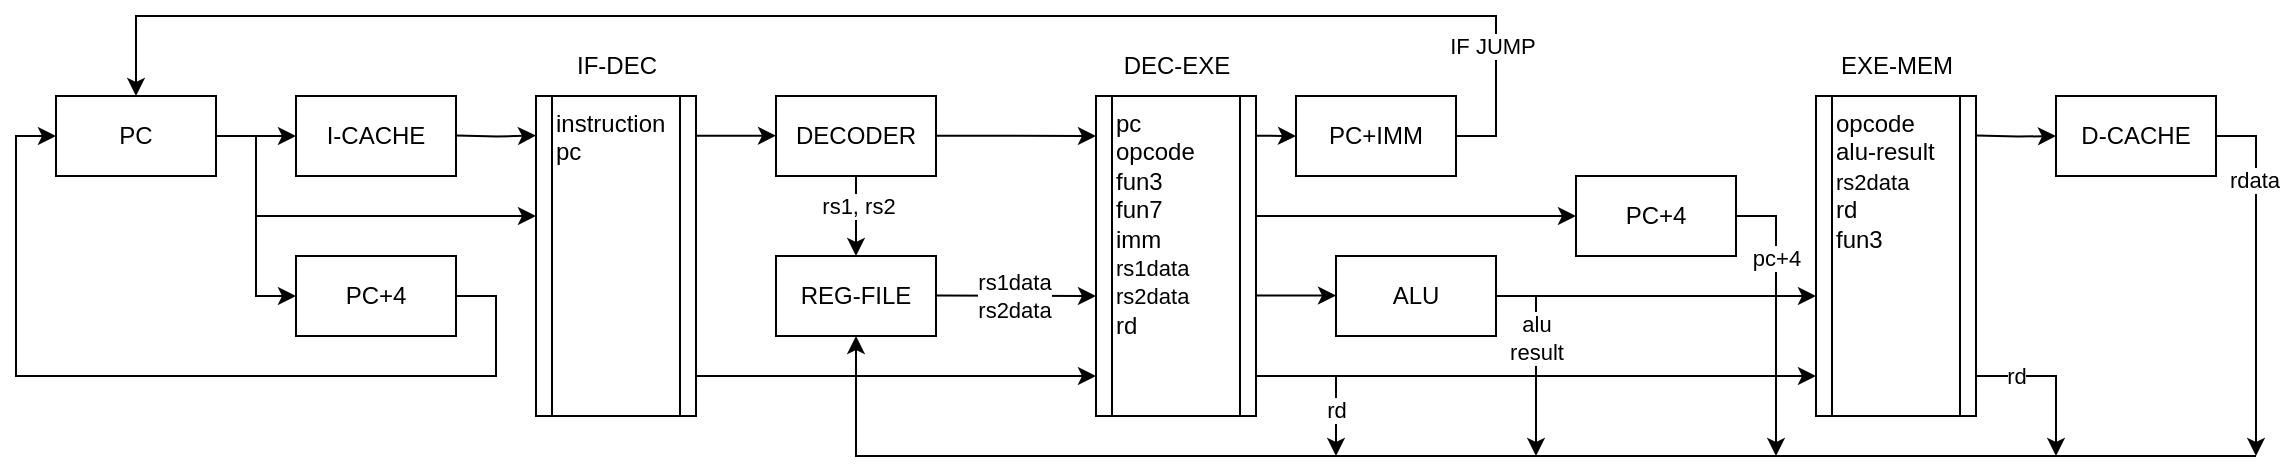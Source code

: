 <mxfile version="26.0.16">
  <diagram name="Page-1" id="komy5vae4DG8PTjbOASb">
    <mxGraphModel dx="648" dy="355" grid="1" gridSize="10" guides="1" tooltips="1" connect="1" arrows="1" fold="1" page="1" pageScale="1" pageWidth="1100" pageHeight="850" math="0" shadow="0">
      <root>
        <mxCell id="0" />
        <mxCell id="1" parent="0" />
        <mxCell id="ewME9GzvEeTOoPMvBvQr-2" style="edgeStyle=orthogonalEdgeStyle;rounded=0;orthogonalLoop=1;jettySize=auto;html=1;exitX=1;exitY=0.5;exitDx=0;exitDy=0;" parent="1" source="GSiIFtyiULH2rWyeXYVv-1" edge="1">
          <mxGeometry relative="1" as="geometry">
            <mxPoint x="360" y="220" as="targetPoint" />
          </mxGeometry>
        </mxCell>
        <mxCell id="CsjnuNUqqZVbwUetn0qW-55" style="edgeStyle=orthogonalEdgeStyle;rounded=0;orthogonalLoop=1;jettySize=auto;html=1;entryX=0;entryY=0.5;entryDx=0;entryDy=0;" parent="1" source="GSiIFtyiULH2rWyeXYVv-1" target="CsjnuNUqqZVbwUetn0qW-54" edge="1">
          <mxGeometry relative="1" as="geometry" />
        </mxCell>
        <mxCell id="GSiIFtyiULH2rWyeXYVv-1" value="PC" style="rounded=0;whiteSpace=wrap;html=1;" parent="1" vertex="1">
          <mxGeometry x="240" y="200" width="80" height="40" as="geometry" />
        </mxCell>
        <mxCell id="ewME9GzvEeTOoPMvBvQr-1" value="I-CACHE" style="rounded=0;whiteSpace=wrap;html=1;" parent="1" vertex="1">
          <mxGeometry x="360" y="200" width="80" height="40" as="geometry" />
        </mxCell>
        <mxCell id="ewME9GzvEeTOoPMvBvQr-6" value="IF-DEC" style="text;html=1;align=center;verticalAlign=middle;resizable=0;points=[];autosize=1;strokeColor=none;fillColor=none;" parent="1" vertex="1">
          <mxGeometry x="490" y="170" width="60" height="30" as="geometry" />
        </mxCell>
        <mxCell id="ewME9GzvEeTOoPMvBvQr-8" value="instruction&lt;div&gt;pc&lt;/div&gt;" style="shape=process;whiteSpace=wrap;html=1;backgroundOutline=1;align=left;verticalAlign=top;" parent="1" vertex="1">
          <mxGeometry x="480" y="200" width="80" height="160" as="geometry" />
        </mxCell>
        <mxCell id="ewME9GzvEeTOoPMvBvQr-9" value="DECODER" style="rounded=0;whiteSpace=wrap;html=1;" parent="1" vertex="1">
          <mxGeometry x="600" y="200" width="80" height="40" as="geometry" />
        </mxCell>
        <mxCell id="ewME9GzvEeTOoPMvBvQr-10" value="" style="endArrow=classic;html=1;rounded=0;" parent="1" edge="1">
          <mxGeometry width="50" height="50" relative="1" as="geometry">
            <mxPoint x="560" y="219.83" as="sourcePoint" />
            <mxPoint x="600" y="219.83" as="targetPoint" />
          </mxGeometry>
        </mxCell>
        <mxCell id="ewME9GzvEeTOoPMvBvQr-11" value="&lt;div&gt;pc&lt;/div&gt;&lt;div&gt;opcode&lt;/div&gt;&lt;div&gt;fun3&lt;/div&gt;&lt;div&gt;fun7&lt;/div&gt;&lt;div&gt;imm&lt;/div&gt;&lt;div&gt;&lt;span style=&quot;font-size: 11px; text-align: center; text-wrap-mode: nowrap; background-color: rgb(255, 255, 255);&quot;&gt;rs1data&lt;/span&gt;&lt;/div&gt;&lt;div&gt;&lt;span style=&quot;font-size: 11px; text-align: center; text-wrap-mode: nowrap; background-color: transparent; color: light-dark(rgb(0, 0, 0), rgb(255, 255, 255));&quot;&gt;rs2data&lt;/span&gt;&lt;/div&gt;&lt;div&gt;rd&lt;/div&gt;" style="shape=process;whiteSpace=wrap;html=1;backgroundOutline=1;align=left;verticalAlign=top;" parent="1" vertex="1">
          <mxGeometry x="760" y="200" width="80" height="160" as="geometry" />
        </mxCell>
        <mxCell id="ewME9GzvEeTOoPMvBvQr-15" style="edgeStyle=orthogonalEdgeStyle;rounded=0;orthogonalLoop=1;jettySize=auto;html=1;exitX=1;exitY=0.5;exitDx=0;exitDy=0;" parent="1" edge="1">
          <mxGeometry relative="1" as="geometry">
            <mxPoint x="480" y="219.75" as="targetPoint" />
            <mxPoint x="440" y="219.75" as="sourcePoint" />
          </mxGeometry>
        </mxCell>
        <mxCell id="CsjnuNUqqZVbwUetn0qW-2" value="" style="endArrow=classic;html=1;rounded=0;" parent="1" edge="1">
          <mxGeometry width="50" height="50" relative="1" as="geometry">
            <mxPoint x="840" y="299.76" as="sourcePoint" />
            <mxPoint x="880" y="299.76" as="targetPoint" />
          </mxGeometry>
        </mxCell>
        <mxCell id="CsjnuNUqqZVbwUetn0qW-4" value="&lt;div&gt;&lt;span style=&quot;background-color: transparent; color: light-dark(rgb(0, 0, 0), rgb(255, 255, 255));&quot;&gt;opcode&lt;/span&gt;&lt;/div&gt;&lt;div&gt;alu-result&lt;/div&gt;&lt;div&gt;&lt;span style=&quot;font-size: 11px; text-align: center; text-wrap-mode: nowrap; background-color: transparent; color: light-dark(rgb(0, 0, 0), rgb(255, 255, 255));&quot;&gt;rs2data&lt;/span&gt;&lt;/div&gt;&lt;div&gt;rd&lt;/div&gt;&lt;div&gt;fun3&lt;/div&gt;" style="shape=process;whiteSpace=wrap;html=1;backgroundOutline=1;align=left;verticalAlign=top;" parent="1" vertex="1">
          <mxGeometry x="1120" y="200" width="80" height="160" as="geometry" />
        </mxCell>
        <mxCell id="CsjnuNUqqZVbwUetn0qW-5" value="DEC-EXE" style="text;html=1;align=center;verticalAlign=middle;resizable=0;points=[];autosize=1;strokeColor=none;fillColor=none;" parent="1" vertex="1">
          <mxGeometry x="760" y="170" width="80" height="30" as="geometry" />
        </mxCell>
        <mxCell id="CsjnuNUqqZVbwUetn0qW-6" value="REG-FILE" style="rounded=0;whiteSpace=wrap;html=1;" parent="1" vertex="1">
          <mxGeometry x="600" y="280" width="80" height="40" as="geometry" />
        </mxCell>
        <mxCell id="CsjnuNUqqZVbwUetn0qW-9" value="" style="endArrow=classic;html=1;rounded=0;exitX=0.5;exitY=1;exitDx=0;exitDy=0;" parent="1" source="ewME9GzvEeTOoPMvBvQr-9" target="CsjnuNUqqZVbwUetn0qW-6" edge="1">
          <mxGeometry width="50" height="50" relative="1" as="geometry">
            <mxPoint x="750" y="290" as="sourcePoint" />
            <mxPoint x="800" y="240" as="targetPoint" />
          </mxGeometry>
        </mxCell>
        <mxCell id="CsjnuNUqqZVbwUetn0qW-16" value="rs1, rs2" style="edgeLabel;html=1;align=center;verticalAlign=middle;resizable=0;points=[];" parent="CsjnuNUqqZVbwUetn0qW-9" vertex="1" connectable="0">
          <mxGeometry x="-0.04" y="1" relative="1" as="geometry">
            <mxPoint y="-4" as="offset" />
          </mxGeometry>
        </mxCell>
        <mxCell id="CsjnuNUqqZVbwUetn0qW-11" value="" style="endArrow=classic;html=1;rounded=0;entryX=0;entryY=0.75;entryDx=0;entryDy=0;" parent="1" edge="1">
          <mxGeometry width="50" height="50" relative="1" as="geometry">
            <mxPoint x="680" y="299.71" as="sourcePoint" />
            <mxPoint x="760" y="300" as="targetPoint" />
          </mxGeometry>
        </mxCell>
        <mxCell id="CsjnuNUqqZVbwUetn0qW-15" value="rs1data&lt;div&gt;rs2data&lt;/div&gt;" style="edgeLabel;html=1;align=center;verticalAlign=middle;resizable=0;points=[];" parent="CsjnuNUqqZVbwUetn0qW-11" vertex="1" connectable="0">
          <mxGeometry x="-0.043" relative="1" as="geometry">
            <mxPoint as="offset" />
          </mxGeometry>
        </mxCell>
        <mxCell id="CsjnuNUqqZVbwUetn0qW-12" value="" style="endArrow=classic;html=1;rounded=0;entryX=0;entryY=0.125;entryDx=0;entryDy=0;entryPerimeter=0;" parent="1" target="ewME9GzvEeTOoPMvBvQr-11" edge="1">
          <mxGeometry width="50" height="50" relative="1" as="geometry">
            <mxPoint x="680" y="219.83" as="sourcePoint" />
            <mxPoint x="720" y="220.12" as="targetPoint" />
          </mxGeometry>
        </mxCell>
        <mxCell id="CsjnuNUqqZVbwUetn0qW-21" style="edgeStyle=orthogonalEdgeStyle;rounded=0;orthogonalLoop=1;jettySize=auto;html=1;entryX=0;entryY=0.375;entryDx=0;entryDy=0;entryPerimeter=0;" parent="1" source="GSiIFtyiULH2rWyeXYVv-1" target="ewME9GzvEeTOoPMvBvQr-8" edge="1">
          <mxGeometry relative="1" as="geometry">
            <mxPoint x="470" y="250" as="targetPoint" />
            <Array as="points">
              <mxPoint x="340" y="220" />
              <mxPoint x="340" y="260" />
            </Array>
          </mxGeometry>
        </mxCell>
        <mxCell id="CsjnuNUqqZVbwUetn0qW-25" value="ALU" style="rounded=0;whiteSpace=wrap;html=1;" parent="1" vertex="1">
          <mxGeometry x="880" y="280" width="80" height="40" as="geometry" />
        </mxCell>
        <mxCell id="CsjnuNUqqZVbwUetn0qW-27" value="EXE-MEM" style="text;html=1;align=center;verticalAlign=middle;resizable=0;points=[];autosize=1;strokeColor=none;fillColor=none;" parent="1" vertex="1">
          <mxGeometry x="1120" y="170" width="80" height="30" as="geometry" />
        </mxCell>
        <mxCell id="CsjnuNUqqZVbwUetn0qW-28" style="edgeStyle=orthogonalEdgeStyle;rounded=0;orthogonalLoop=1;jettySize=auto;html=1;entryX=0;entryY=0.125;entryDx=0;entryDy=0;entryPerimeter=0;" parent="1" source="CsjnuNUqqZVbwUetn0qW-25" edge="1">
          <mxGeometry relative="1" as="geometry">
            <mxPoint x="1120" y="300" as="targetPoint" />
          </mxGeometry>
        </mxCell>
        <mxCell id="CsjnuNUqqZVbwUetn0qW-29" value="" style="endArrow=classic;html=1;rounded=0;" parent="1" edge="1">
          <mxGeometry width="50" height="50" relative="1" as="geometry">
            <mxPoint x="840" y="340" as="sourcePoint" />
            <mxPoint x="1120" y="340" as="targetPoint" />
          </mxGeometry>
        </mxCell>
        <mxCell id="CsjnuNUqqZVbwUetn0qW-30" value="PC+IMM" style="rounded=0;whiteSpace=wrap;html=1;" parent="1" vertex="1">
          <mxGeometry x="860" y="200" width="80" height="40" as="geometry" />
        </mxCell>
        <mxCell id="CsjnuNUqqZVbwUetn0qW-35" value="" style="endArrow=classic;html=1;rounded=0;" parent="1" edge="1">
          <mxGeometry width="50" height="50" relative="1" as="geometry">
            <mxPoint x="840" y="219.83" as="sourcePoint" />
            <mxPoint x="860" y="220" as="targetPoint" />
          </mxGeometry>
        </mxCell>
        <mxCell id="CsjnuNUqqZVbwUetn0qW-43" value="PC+4" style="rounded=0;whiteSpace=wrap;html=1;" parent="1" vertex="1">
          <mxGeometry x="1000" y="240" width="80" height="40" as="geometry" />
        </mxCell>
        <mxCell id="CsjnuNUqqZVbwUetn0qW-46" value="" style="endArrow=classic;html=1;rounded=0;entryX=0;entryY=0.5;entryDx=0;entryDy=0;" parent="1" target="CsjnuNUqqZVbwUetn0qW-43" edge="1">
          <mxGeometry width="50" height="50" relative="1" as="geometry">
            <mxPoint x="840" y="260" as="sourcePoint" />
            <mxPoint x="880" y="260" as="targetPoint" />
            <Array as="points" />
          </mxGeometry>
        </mxCell>
        <mxCell id="CsjnuNUqqZVbwUetn0qW-49" value="" style="endArrow=classic;html=1;rounded=0;exitX=1;exitY=0.5;exitDx=0;exitDy=0;entryX=0.5;entryY=0;entryDx=0;entryDy=0;" parent="1" source="CsjnuNUqqZVbwUetn0qW-30" target="GSiIFtyiULH2rWyeXYVv-1" edge="1">
          <mxGeometry width="50" height="50" relative="1" as="geometry">
            <mxPoint x="1060" y="100" as="sourcePoint" />
            <mxPoint x="1110" y="50" as="targetPoint" />
            <Array as="points">
              <mxPoint x="960" y="220" />
              <mxPoint x="960" y="160" />
              <mxPoint x="280" y="160" />
            </Array>
          </mxGeometry>
        </mxCell>
        <mxCell id="CsjnuNUqqZVbwUetn0qW-66" value="IF JUMP" style="edgeLabel;html=1;align=center;verticalAlign=middle;resizable=0;points=[];" parent="CsjnuNUqqZVbwUetn0qW-49" vertex="1" connectable="0">
          <mxGeometry x="-0.837" y="2" relative="1" as="geometry">
            <mxPoint as="offset" />
          </mxGeometry>
        </mxCell>
        <mxCell id="CsjnuNUqqZVbwUetn0qW-56" style="edgeStyle=orthogonalEdgeStyle;rounded=0;orthogonalLoop=1;jettySize=auto;html=1;entryX=0;entryY=0.5;entryDx=0;entryDy=0;" parent="1" source="CsjnuNUqqZVbwUetn0qW-54" target="GSiIFtyiULH2rWyeXYVv-1" edge="1">
          <mxGeometry relative="1" as="geometry">
            <Array as="points">
              <mxPoint x="460" y="300" />
              <mxPoint x="460" y="340" />
              <mxPoint x="220" y="340" />
              <mxPoint x="220" y="220" />
            </Array>
          </mxGeometry>
        </mxCell>
        <mxCell id="CsjnuNUqqZVbwUetn0qW-54" value="PC+4" style="rounded=0;whiteSpace=wrap;html=1;" parent="1" vertex="1">
          <mxGeometry x="360" y="280" width="80" height="40" as="geometry" />
        </mxCell>
        <mxCell id="CsjnuNUqqZVbwUetn0qW-58" value="D-CACHE" style="rounded=0;whiteSpace=wrap;html=1;" parent="1" vertex="1">
          <mxGeometry x="1240" y="200" width="80" height="40" as="geometry" />
        </mxCell>
        <mxCell id="CsjnuNUqqZVbwUetn0qW-59" style="edgeStyle=orthogonalEdgeStyle;rounded=0;orthogonalLoop=1;jettySize=auto;html=1;entryX=0;entryY=0.5;entryDx=0;entryDy=0;" parent="1" target="CsjnuNUqqZVbwUetn0qW-58" edge="1">
          <mxGeometry relative="1" as="geometry">
            <mxPoint x="1200" y="219.8" as="sourcePoint" />
            <mxPoint x="1240" y="219.8" as="targetPoint" />
          </mxGeometry>
        </mxCell>
        <mxCell id="CsjnuNUqqZVbwUetn0qW-64" value="" style="endArrow=classic;html=1;rounded=0;" parent="1" edge="1">
          <mxGeometry width="50" height="50" relative="1" as="geometry">
            <mxPoint x="560" y="340" as="sourcePoint" />
            <mxPoint x="760" y="340" as="targetPoint" />
          </mxGeometry>
        </mxCell>
        <mxCell id="CsjnuNUqqZVbwUetn0qW-65" value="" style="endArrow=classic;html=1;rounded=0;entryX=0.5;entryY=1;entryDx=0;entryDy=0;" parent="1" target="CsjnuNUqqZVbwUetn0qW-6" edge="1">
          <mxGeometry width="50" height="50" relative="1" as="geometry">
            <mxPoint x="1340" y="380" as="sourcePoint" />
            <mxPoint x="780" y="480" as="targetPoint" />
            <Array as="points">
              <mxPoint x="640" y="380" />
            </Array>
          </mxGeometry>
        </mxCell>
        <mxCell id="CsjnuNUqqZVbwUetn0qW-67" value="" style="endArrow=classic;html=1;rounded=0;exitX=1;exitY=0.5;exitDx=0;exitDy=0;" parent="1" source="CsjnuNUqqZVbwUetn0qW-25" edge="1">
          <mxGeometry width="50" height="50" relative="1" as="geometry">
            <mxPoint x="1140" y="500" as="sourcePoint" />
            <mxPoint x="980" y="380" as="targetPoint" />
            <Array as="points">
              <mxPoint x="980" y="300" />
            </Array>
          </mxGeometry>
        </mxCell>
        <mxCell id="CsjnuNUqqZVbwUetn0qW-69" value="alu&lt;div&gt;result&lt;/div&gt;" style="edgeLabel;html=1;align=center;verticalAlign=middle;resizable=0;points=[];" parent="CsjnuNUqqZVbwUetn0qW-67" vertex="1" connectable="0">
          <mxGeometry x="-0.18" relative="1" as="geometry">
            <mxPoint as="offset" />
          </mxGeometry>
        </mxCell>
        <mxCell id="CsjnuNUqqZVbwUetn0qW-68" value="" style="endArrow=classic;html=1;rounded=0;exitX=1;exitY=0.5;exitDx=0;exitDy=0;" parent="1" source="CsjnuNUqqZVbwUetn0qW-58" edge="1">
          <mxGeometry width="50" height="50" relative="1" as="geometry">
            <mxPoint x="1200" y="520" as="sourcePoint" />
            <mxPoint x="1340" y="380" as="targetPoint" />
            <Array as="points">
              <mxPoint x="1340" y="220" />
            </Array>
          </mxGeometry>
        </mxCell>
        <mxCell id="CsjnuNUqqZVbwUetn0qW-70" value="rdata" style="edgeLabel;html=1;align=center;verticalAlign=middle;resizable=0;points=[];" parent="CsjnuNUqqZVbwUetn0qW-68" vertex="1" connectable="0">
          <mxGeometry x="-0.535" y="-1" relative="1" as="geometry">
            <mxPoint as="offset" />
          </mxGeometry>
        </mxCell>
        <mxCell id="m7X6_jEXq3_cN9PKWVXf-3" value="" style="endArrow=classic;html=1;rounded=0;" edge="1" parent="1">
          <mxGeometry width="50" height="50" relative="1" as="geometry">
            <mxPoint x="880" y="340" as="sourcePoint" />
            <mxPoint x="880" y="380" as="targetPoint" />
            <Array as="points">
              <mxPoint x="880" y="340" />
            </Array>
          </mxGeometry>
        </mxCell>
        <mxCell id="m7X6_jEXq3_cN9PKWVXf-4" value="rd" style="edgeLabel;html=1;align=center;verticalAlign=middle;resizable=0;points=[];" vertex="1" connectable="0" parent="m7X6_jEXq3_cN9PKWVXf-3">
          <mxGeometry x="-0.18" relative="1" as="geometry">
            <mxPoint as="offset" />
          </mxGeometry>
        </mxCell>
        <mxCell id="m7X6_jEXq3_cN9PKWVXf-5" value="" style="endArrow=classic;html=1;rounded=0;exitX=1;exitY=0.875;exitDx=0;exitDy=0;exitPerimeter=0;" edge="1" parent="1" source="CsjnuNUqqZVbwUetn0qW-4">
          <mxGeometry width="50" height="50" relative="1" as="geometry">
            <mxPoint x="1210" y="340" as="sourcePoint" />
            <mxPoint x="1240" y="380" as="targetPoint" />
            <Array as="points">
              <mxPoint x="1240" y="340" />
            </Array>
          </mxGeometry>
        </mxCell>
        <mxCell id="m7X6_jEXq3_cN9PKWVXf-6" value="rd" style="edgeLabel;html=1;align=center;verticalAlign=middle;resizable=0;points=[];" vertex="1" connectable="0" parent="m7X6_jEXq3_cN9PKWVXf-5">
          <mxGeometry x="-0.18" relative="1" as="geometry">
            <mxPoint x="-13" as="offset" />
          </mxGeometry>
        </mxCell>
        <mxCell id="m7X6_jEXq3_cN9PKWVXf-7" value="" style="endArrow=classic;html=1;rounded=0;exitX=1;exitY=0.5;exitDx=0;exitDy=0;" edge="1" parent="1" source="CsjnuNUqqZVbwUetn0qW-43">
          <mxGeometry width="50" height="50" relative="1" as="geometry">
            <mxPoint x="1080" y="220" as="sourcePoint" />
            <mxPoint x="1100" y="380" as="targetPoint" />
            <Array as="points">
              <mxPoint x="1100" y="260" />
            </Array>
          </mxGeometry>
        </mxCell>
        <mxCell id="m7X6_jEXq3_cN9PKWVXf-8" value="pc+4" style="edgeLabel;html=1;align=center;verticalAlign=middle;resizable=0;points=[];" vertex="1" connectable="0" parent="m7X6_jEXq3_cN9PKWVXf-7">
          <mxGeometry x="-0.18" relative="1" as="geometry">
            <mxPoint y="-17" as="offset" />
          </mxGeometry>
        </mxCell>
      </root>
    </mxGraphModel>
  </diagram>
</mxfile>
